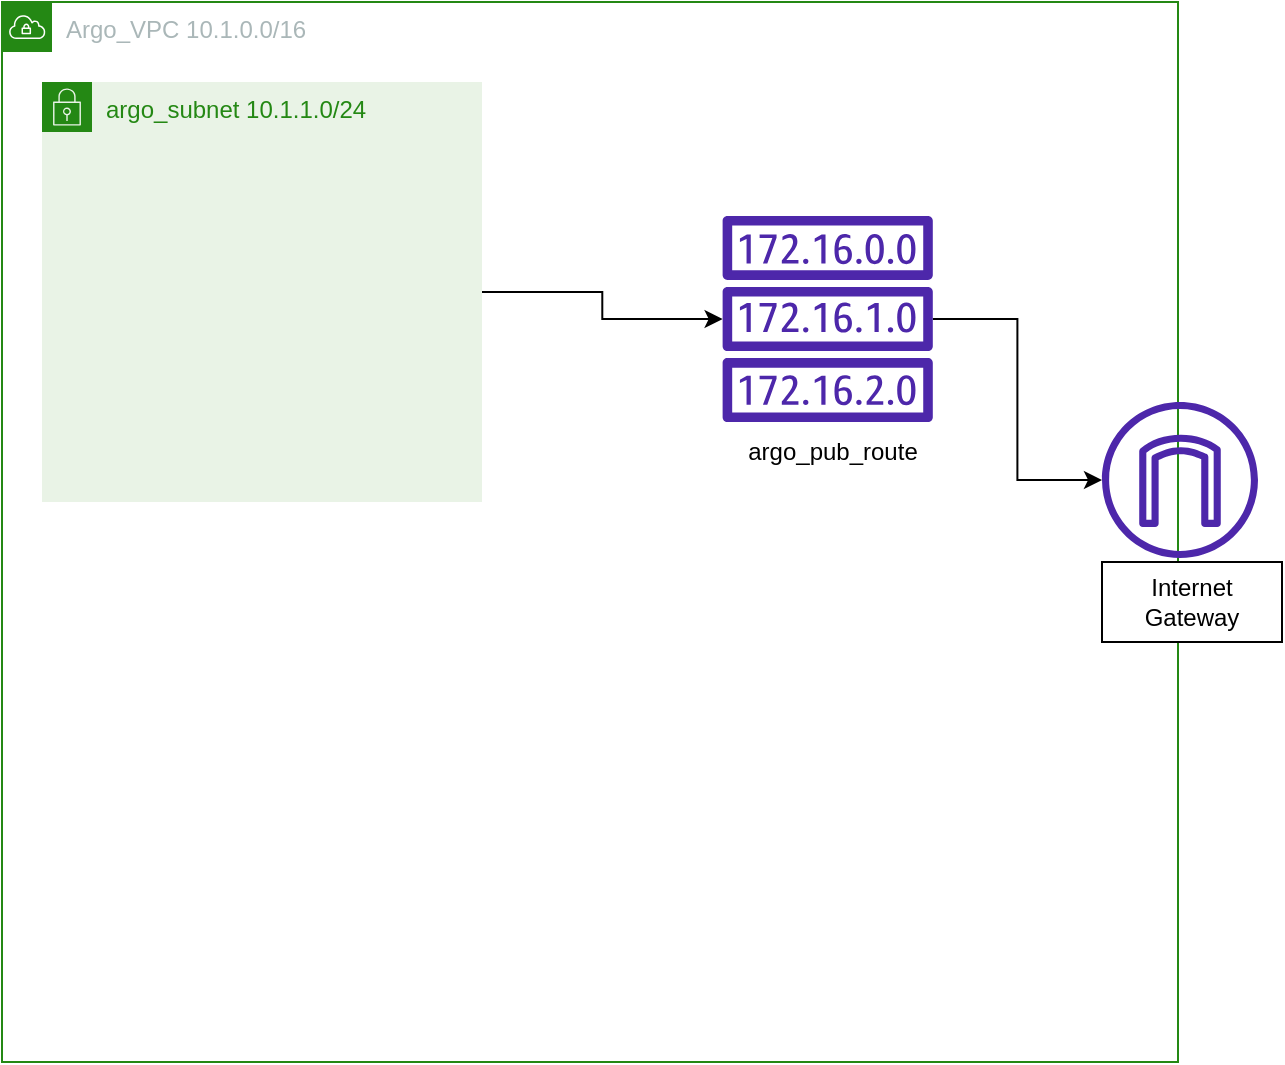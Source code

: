 <mxfile version="21.3.8" type="github">
  <diagram name="Page-1" id="jQlMtctek1_0lAmxLZyV">
    <mxGraphModel dx="792" dy="1093" grid="1" gridSize="10" guides="1" tooltips="1" connect="1" arrows="1" fold="1" page="1" pageScale="1" pageWidth="850" pageHeight="1100" math="0" shadow="0">
      <root>
        <mxCell id="0" />
        <mxCell id="1" parent="0" />
        <mxCell id="8FlY3sB7r1qffFn0Zhiw-1" value="Argo_VPC 10.1.0.0/16" style="points=[[0,0],[0.25,0],[0.5,0],[0.75,0],[1,0],[1,0.25],[1,0.5],[1,0.75],[1,1],[0.75,1],[0.5,1],[0.25,1],[0,1],[0,0.75],[0,0.5],[0,0.25]];outlineConnect=0;gradientColor=none;html=1;whiteSpace=wrap;fontSize=12;fontStyle=0;container=1;pointerEvents=0;collapsible=0;recursiveResize=0;shape=mxgraph.aws4.group;grIcon=mxgraph.aws4.group_vpc;strokeColor=#248814;fillColor=none;verticalAlign=top;align=left;spacingLeft=30;fontColor=#AAB7B8;dashed=0;" vertex="1" parent="1">
          <mxGeometry x="140" y="190" width="588" height="530" as="geometry" />
        </mxCell>
        <mxCell id="8FlY3sB7r1qffFn0Zhiw-12" style="edgeStyle=orthogonalEdgeStyle;rounded=0;orthogonalLoop=1;jettySize=auto;html=1;" edge="1" parent="8FlY3sB7r1qffFn0Zhiw-1" source="8FlY3sB7r1qffFn0Zhiw-2" target="8FlY3sB7r1qffFn0Zhiw-6">
          <mxGeometry relative="1" as="geometry" />
        </mxCell>
        <mxCell id="8FlY3sB7r1qffFn0Zhiw-2" value="argo_subnet 10.1.1.0/24" style="points=[[0,0],[0.25,0],[0.5,0],[0.75,0],[1,0],[1,0.25],[1,0.5],[1,0.75],[1,1],[0.75,1],[0.5,1],[0.25,1],[0,1],[0,0.75],[0,0.5],[0,0.25]];outlineConnect=0;gradientColor=none;html=1;whiteSpace=wrap;fontSize=12;fontStyle=0;container=1;pointerEvents=0;collapsible=0;recursiveResize=0;shape=mxgraph.aws4.group;grIcon=mxgraph.aws4.group_security_group;grStroke=0;strokeColor=#248814;fillColor=#E9F3E6;verticalAlign=top;align=left;spacingLeft=30;fontColor=#248814;dashed=0;" vertex="1" parent="8FlY3sB7r1qffFn0Zhiw-1">
          <mxGeometry x="20" y="40" width="220" height="210" as="geometry" />
        </mxCell>
        <mxCell id="8FlY3sB7r1qffFn0Zhiw-4" value="" style="sketch=0;outlineConnect=0;fontColor=#232F3E;gradientColor=none;fillColor=#4D27AA;strokeColor=none;dashed=0;verticalLabelPosition=bottom;verticalAlign=top;align=center;html=1;fontSize=12;fontStyle=0;aspect=fixed;pointerEvents=1;shape=mxgraph.aws4.internet_gateway;" vertex="1" parent="8FlY3sB7r1qffFn0Zhiw-1">
          <mxGeometry x="550" y="200" width="78" height="78" as="geometry" />
        </mxCell>
        <mxCell id="8FlY3sB7r1qffFn0Zhiw-11" style="edgeStyle=orthogonalEdgeStyle;rounded=0;orthogonalLoop=1;jettySize=auto;html=1;" edge="1" parent="8FlY3sB7r1qffFn0Zhiw-1" source="8FlY3sB7r1qffFn0Zhiw-6" target="8FlY3sB7r1qffFn0Zhiw-4">
          <mxGeometry relative="1" as="geometry" />
        </mxCell>
        <mxCell id="8FlY3sB7r1qffFn0Zhiw-6" value="" style="sketch=0;outlineConnect=0;fontColor=#232F3E;gradientColor=none;fillColor=#4D27AA;strokeColor=none;dashed=0;verticalLabelPosition=bottom;verticalAlign=top;align=center;html=1;fontSize=12;fontStyle=0;aspect=fixed;pointerEvents=1;shape=mxgraph.aws4.route_table;" vertex="1" parent="8FlY3sB7r1qffFn0Zhiw-1">
          <mxGeometry x="360" y="107" width="105.71" height="103" as="geometry" />
        </mxCell>
        <mxCell id="8FlY3sB7r1qffFn0Zhiw-7" value="argo_pub_route" style="text;html=1;align=center;verticalAlign=middle;resizable=0;points=[];autosize=1;strokeColor=none;fillColor=none;" vertex="1" parent="8FlY3sB7r1qffFn0Zhiw-1">
          <mxGeometry x="360" y="210" width="110" height="30" as="geometry" />
        </mxCell>
        <mxCell id="8FlY3sB7r1qffFn0Zhiw-5" value="Internet&lt;br&gt;Gateway" style="rounded=0;whiteSpace=wrap;html=1;" vertex="1" parent="1">
          <mxGeometry x="690" y="470" width="90" height="40" as="geometry" />
        </mxCell>
      </root>
    </mxGraphModel>
  </diagram>
</mxfile>
